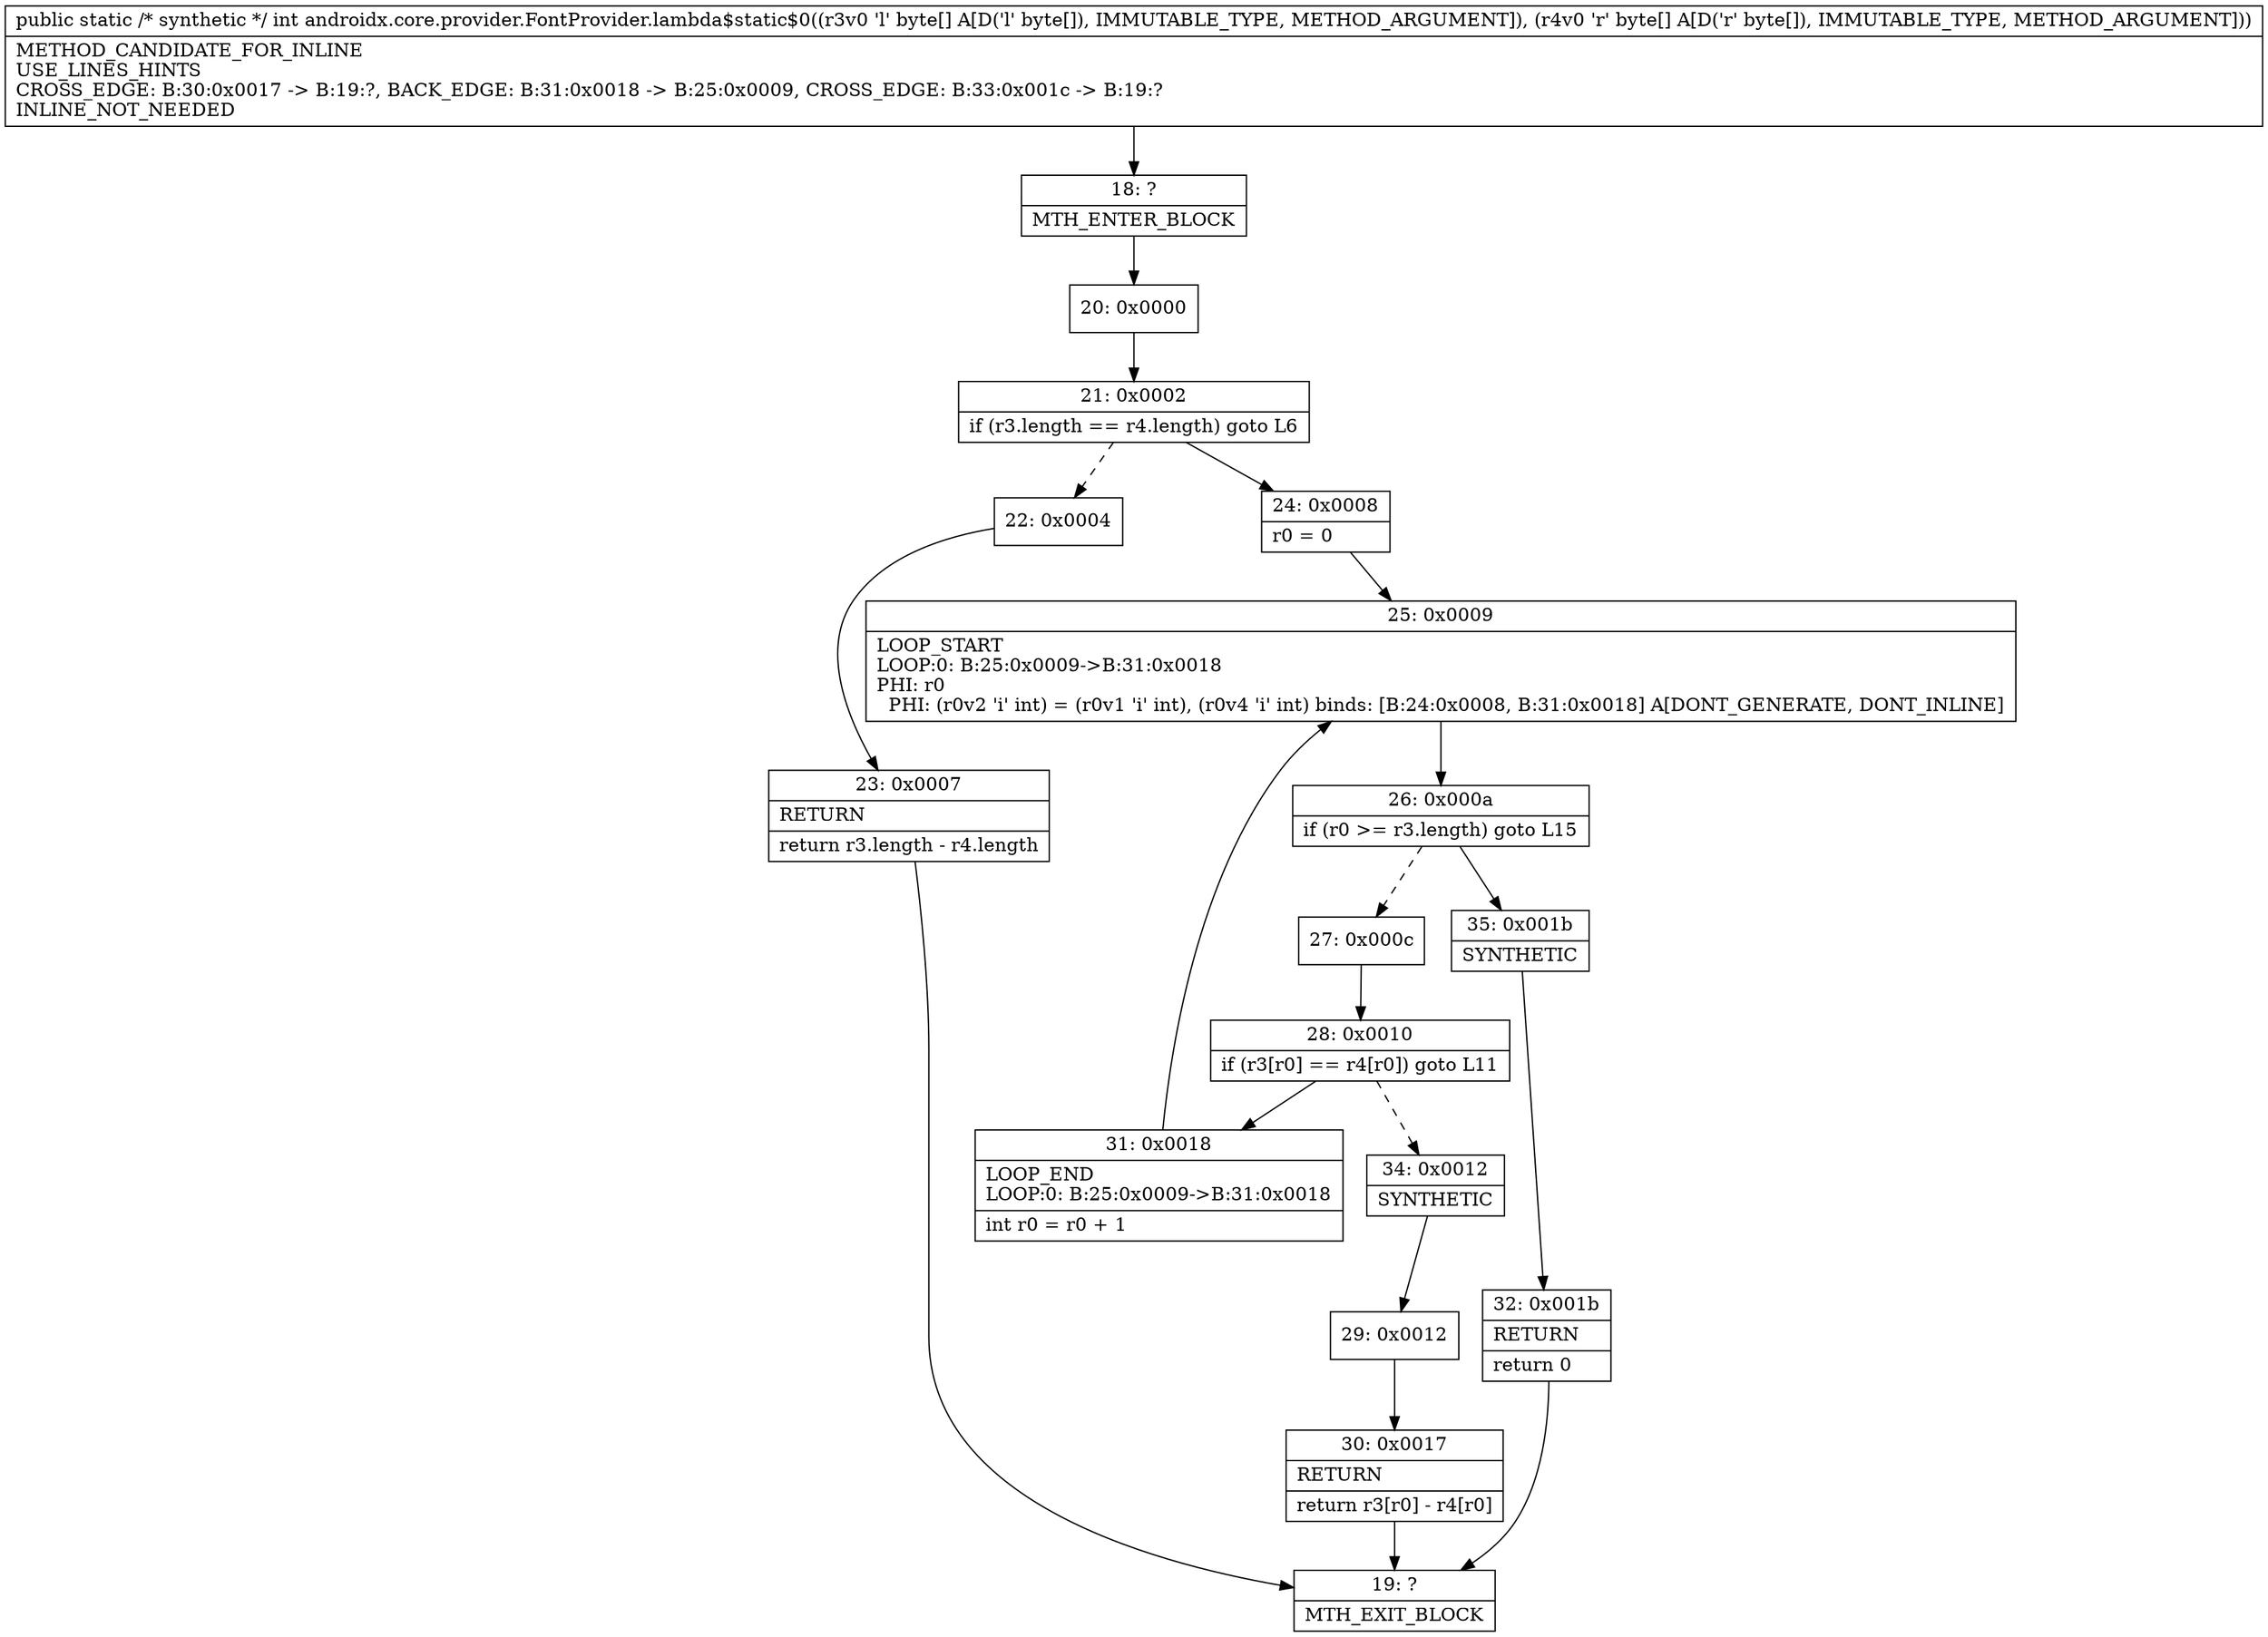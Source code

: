 digraph "CFG forandroidx.core.provider.FontProvider.lambda$static$0([B[B)I" {
Node_18 [shape=record,label="{18\:\ ?|MTH_ENTER_BLOCK\l}"];
Node_20 [shape=record,label="{20\:\ 0x0000}"];
Node_21 [shape=record,label="{21\:\ 0x0002|if (r3.length == r4.length) goto L6\l}"];
Node_22 [shape=record,label="{22\:\ 0x0004}"];
Node_23 [shape=record,label="{23\:\ 0x0007|RETURN\l|return r3.length \- r4.length\l}"];
Node_19 [shape=record,label="{19\:\ ?|MTH_EXIT_BLOCK\l}"];
Node_24 [shape=record,label="{24\:\ 0x0008|r0 = 0\l}"];
Node_25 [shape=record,label="{25\:\ 0x0009|LOOP_START\lLOOP:0: B:25:0x0009\-\>B:31:0x0018\lPHI: r0 \l  PHI: (r0v2 'i' int) = (r0v1 'i' int), (r0v4 'i' int) binds: [B:24:0x0008, B:31:0x0018] A[DONT_GENERATE, DONT_INLINE]\l}"];
Node_26 [shape=record,label="{26\:\ 0x000a|if (r0 \>= r3.length) goto L15\l}"];
Node_27 [shape=record,label="{27\:\ 0x000c}"];
Node_28 [shape=record,label="{28\:\ 0x0010|if (r3[r0] == r4[r0]) goto L11\l}"];
Node_31 [shape=record,label="{31\:\ 0x0018|LOOP_END\lLOOP:0: B:25:0x0009\-\>B:31:0x0018\l|int r0 = r0 + 1\l}"];
Node_34 [shape=record,label="{34\:\ 0x0012|SYNTHETIC\l}"];
Node_29 [shape=record,label="{29\:\ 0x0012}"];
Node_30 [shape=record,label="{30\:\ 0x0017|RETURN\l|return r3[r0] \- r4[r0]\l}"];
Node_35 [shape=record,label="{35\:\ 0x001b|SYNTHETIC\l}"];
Node_32 [shape=record,label="{32\:\ 0x001b|RETURN\l|return 0\l}"];
MethodNode[shape=record,label="{public static \/* synthetic *\/ int androidx.core.provider.FontProvider.lambda$static$0((r3v0 'l' byte[] A[D('l' byte[]), IMMUTABLE_TYPE, METHOD_ARGUMENT]), (r4v0 'r' byte[] A[D('r' byte[]), IMMUTABLE_TYPE, METHOD_ARGUMENT]))  | METHOD_CANDIDATE_FOR_INLINE\lUSE_LINES_HINTS\lCROSS_EDGE: B:30:0x0017 \-\> B:19:?, BACK_EDGE: B:31:0x0018 \-\> B:25:0x0009, CROSS_EDGE: B:33:0x001c \-\> B:19:?\lINLINE_NOT_NEEDED\l}"];
MethodNode -> Node_18;Node_18 -> Node_20;
Node_20 -> Node_21;
Node_21 -> Node_22[style=dashed];
Node_21 -> Node_24;
Node_22 -> Node_23;
Node_23 -> Node_19;
Node_24 -> Node_25;
Node_25 -> Node_26;
Node_26 -> Node_27[style=dashed];
Node_26 -> Node_35;
Node_27 -> Node_28;
Node_28 -> Node_31;
Node_28 -> Node_34[style=dashed];
Node_31 -> Node_25;
Node_34 -> Node_29;
Node_29 -> Node_30;
Node_30 -> Node_19;
Node_35 -> Node_32;
Node_32 -> Node_19;
}


